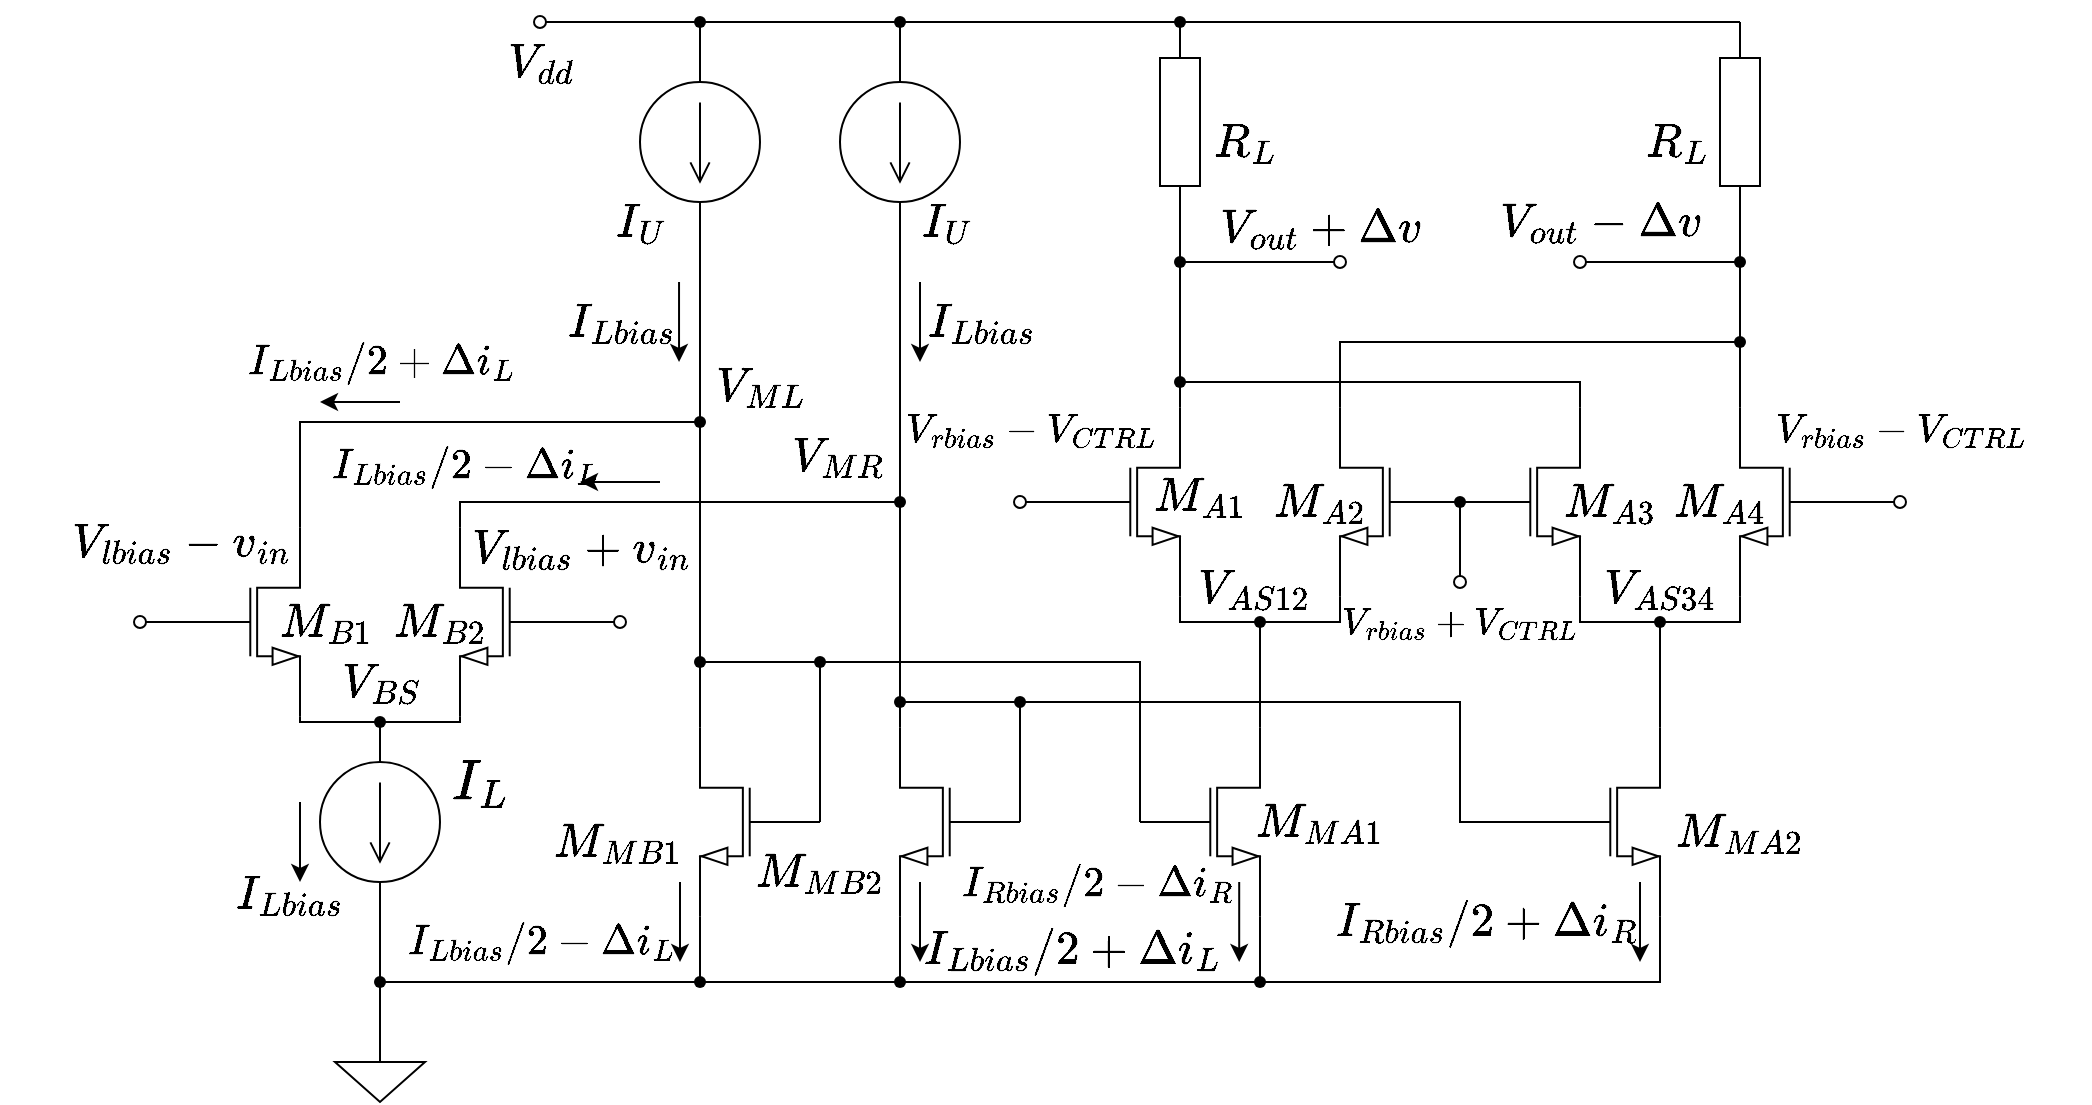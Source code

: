 <mxfile version="21.1.2" type="device">
  <diagram name="ページ1" id="mVm98HoABzWzxBuXfpn-">
    <mxGraphModel dx="1502" dy="394" grid="1" gridSize="10" guides="1" tooltips="1" connect="1" arrows="1" fold="1" page="1" pageScale="1" pageWidth="827" pageHeight="1169" math="1" shadow="0">
      <root>
        <mxCell id="0" />
        <mxCell id="1" parent="0" />
        <mxCell id="CXuXiEM2NnwDOHn-P2QW-145" value="&lt;font style=&quot;font-size: 20px;&quot;&gt;`I_{Lbias}`&lt;/font&gt;" style="text;html=1;align=center;verticalAlign=middle;resizable=0;points=[];autosize=1;strokeColor=none;fillColor=none;fontSize=11;fontFamily=Helvetica;fontColor=default;" parent="1" vertex="1">
          <mxGeometry x="59" y="576" width="110" height="40" as="geometry" />
        </mxCell>
        <mxCell id="CXuXiEM2NnwDOHn-P2QW-154" value="&lt;font style=&quot;font-size: 18px;&quot;&gt;`I_{Lbias}&quot;/&quot;2-\Deltai_{L}`&lt;/font&gt;" style="text;html=1;align=center;verticalAlign=middle;resizable=0;points=[];autosize=1;strokeColor=none;fillColor=none;fontSize=18;fontFamily=Helvetica;fontColor=default;" parent="1" vertex="1">
          <mxGeometry x="130" y="600" width="220" height="40" as="geometry" />
        </mxCell>
        <mxCell id="CXuXiEM2NnwDOHn-P2QW-20" style="edgeStyle=orthogonalEdgeStyle;shape=connector;rounded=0;orthogonalLoop=1;jettySize=auto;html=1;exitX=0;exitY=0.5;exitDx=0;exitDy=0;exitPerimeter=0;entryX=0.498;entryY=0.641;entryDx=0;entryDy=0;entryPerimeter=0;labelBackgroundColor=default;strokeColor=default;fontFamily=Helvetica;fontSize=11;fontColor=default;endArrow=none;endFill=0;" parent="1" source="CXuXiEM2NnwDOHn-P2QW-1" target="CXuXiEM2NnwDOHn-P2QW-17" edge="1">
          <mxGeometry relative="1" as="geometry" />
        </mxCell>
        <mxCell id="CXuXiEM2NnwDOHn-P2QW-111" style="edgeStyle=orthogonalEdgeStyle;shape=connector;rounded=0;orthogonalLoop=1;jettySize=auto;html=1;exitX=1;exitY=0.5;exitDx=0;exitDy=0;exitPerimeter=0;entryX=0.47;entryY=0.04;entryDx=0;entryDy=0;entryPerimeter=0;labelBackgroundColor=default;strokeColor=default;fontFamily=Helvetica;fontSize=11;fontColor=default;endArrow=none;endFill=0;" parent="1" source="CXuXiEM2NnwDOHn-P2QW-1" target="CXuXiEM2NnwDOHn-P2QW-30" edge="1">
          <mxGeometry relative="1" as="geometry" />
        </mxCell>
        <mxCell id="CXuXiEM2NnwDOHn-P2QW-1" value="" style="pointerEvents=1;verticalLabelPosition=bottom;shadow=0;dashed=0;align=center;html=1;verticalAlign=top;shape=mxgraph.electrical.signal_sources.source;aspect=fixed;points=[[0.5,0,0],[1,0.5,0],[0.5,1,0],[0,0.5,0]];elSignalType=dc1;direction=south;" parent="1" vertex="1">
          <mxGeometry x="290" y="190" width="60" height="60" as="geometry" />
        </mxCell>
        <mxCell id="CXuXiEM2NnwDOHn-P2QW-12" style="edgeStyle=orthogonalEdgeStyle;shape=connector;rounded=0;orthogonalLoop=1;jettySize=auto;html=1;exitX=1;exitY=1;exitDx=0;exitDy=0;exitPerimeter=0;entryX=0.5;entryY=0.357;entryDx=0;entryDy=0;entryPerimeter=0;labelBackgroundColor=default;strokeColor=default;fontFamily=Helvetica;fontSize=11;fontColor=default;endArrow=none;endFill=0;" parent="1" source="CXuXiEM2NnwDOHn-P2QW-2" target="CXuXiEM2NnwDOHn-P2QW-7" edge="1">
          <mxGeometry relative="1" as="geometry">
            <Array as="points">
              <mxPoint x="120" y="510" />
            </Array>
          </mxGeometry>
        </mxCell>
        <mxCell id="CXuXiEM2NnwDOHn-P2QW-36" style="edgeStyle=orthogonalEdgeStyle;shape=connector;rounded=0;orthogonalLoop=1;jettySize=auto;html=1;exitX=1;exitY=0;exitDx=0;exitDy=0;exitPerimeter=0;entryX=0.367;entryY=0.483;entryDx=0;entryDy=0;entryPerimeter=0;labelBackgroundColor=default;strokeColor=default;fontFamily=Helvetica;fontSize=11;fontColor=default;endArrow=none;endFill=0;" parent="1" source="CXuXiEM2NnwDOHn-P2QW-2" target="CXuXiEM2NnwDOHn-P2QW-30" edge="1">
          <mxGeometry relative="1" as="geometry">
            <Array as="points">
              <mxPoint x="120" y="360" />
            </Array>
          </mxGeometry>
        </mxCell>
        <mxCell id="CXuXiEM2NnwDOHn-P2QW-96" style="edgeStyle=orthogonalEdgeStyle;shape=connector;rounded=0;orthogonalLoop=1;jettySize=auto;html=1;exitX=0;exitY=0.5;exitDx=0;exitDy=0;exitPerimeter=0;entryX=1;entryY=0.5;entryDx=0;entryDy=0;labelBackgroundColor=default;strokeColor=default;fontFamily=Helvetica;fontSize=11;fontColor=default;endArrow=none;endFill=0;" parent="1" source="CXuXiEM2NnwDOHn-P2QW-2" target="CXuXiEM2NnwDOHn-P2QW-95" edge="1">
          <mxGeometry relative="1" as="geometry" />
        </mxCell>
        <mxCell id="CXuXiEM2NnwDOHn-P2QW-2" value="" style="verticalLabelPosition=bottom;shadow=0;dashed=0;align=center;html=1;verticalAlign=top;shape=mxgraph.electrical.transistors.nmos;pointerEvents=1;" parent="1" vertex="1">
          <mxGeometry x="60" y="410" width="60" height="100" as="geometry" />
        </mxCell>
        <mxCell id="CXuXiEM2NnwDOHn-P2QW-67" style="edgeStyle=orthogonalEdgeStyle;shape=connector;rounded=0;orthogonalLoop=1;jettySize=auto;html=1;exitX=0;exitY=0.5;exitDx=0;exitDy=0;exitPerimeter=0;labelBackgroundColor=default;strokeColor=default;fontFamily=Helvetica;fontSize=11;fontColor=default;endArrow=none;endFill=0;" parent="1" source="CXuXiEM2NnwDOHn-P2QW-3" target="CXuXiEM2NnwDOHn-P2QW-65" edge="1">
          <mxGeometry relative="1" as="geometry" />
        </mxCell>
        <mxCell id="CXuXiEM2NnwDOHn-P2QW-3" value="" style="pointerEvents=1;verticalLabelPosition=bottom;shadow=0;dashed=0;align=center;html=1;verticalAlign=top;shape=mxgraph.electrical.resistors.resistor_1;direction=south;" parent="1" vertex="1">
          <mxGeometry x="550" y="160" width="20" height="100" as="geometry" />
        </mxCell>
        <mxCell id="CXuXiEM2NnwDOHn-P2QW-10" style="edgeStyle=orthogonalEdgeStyle;shape=connector;rounded=0;orthogonalLoop=1;jettySize=auto;html=1;exitX=1;exitY=1;exitDx=0;exitDy=0;exitPerimeter=0;entryX=0.617;entryY=0.583;entryDx=0;entryDy=0;entryPerimeter=0;labelBackgroundColor=default;strokeColor=default;fontFamily=Helvetica;fontSize=11;fontColor=default;endArrow=none;endFill=0;" parent="1" source="CXuXiEM2NnwDOHn-P2QW-4" target="CXuXiEM2NnwDOHn-P2QW-7" edge="1">
          <mxGeometry relative="1" as="geometry">
            <Array as="points">
              <mxPoint x="200" y="510" />
            </Array>
          </mxGeometry>
        </mxCell>
        <mxCell id="CXuXiEM2NnwDOHn-P2QW-35" style="edgeStyle=orthogonalEdgeStyle;shape=connector;rounded=0;orthogonalLoop=1;jettySize=auto;html=1;exitX=1;exitY=0;exitDx=0;exitDy=0;exitPerimeter=0;labelBackgroundColor=default;strokeColor=default;fontFamily=Helvetica;fontSize=11;fontColor=default;endArrow=none;endFill=0;" parent="1" source="CXuXiEM2NnwDOHn-P2QW-4" target="CXuXiEM2NnwDOHn-P2QW-29" edge="1">
          <mxGeometry relative="1" as="geometry">
            <Array as="points">
              <mxPoint x="200" y="400" />
            </Array>
          </mxGeometry>
        </mxCell>
        <mxCell id="CXuXiEM2NnwDOHn-P2QW-98" style="edgeStyle=orthogonalEdgeStyle;shape=connector;rounded=0;orthogonalLoop=1;jettySize=auto;html=1;exitX=0;exitY=0.5;exitDx=0;exitDy=0;exitPerimeter=0;entryX=0;entryY=0.5;entryDx=0;entryDy=0;labelBackgroundColor=default;strokeColor=default;fontFamily=Helvetica;fontSize=11;fontColor=default;endArrow=none;endFill=0;" parent="1" source="CXuXiEM2NnwDOHn-P2QW-4" target="CXuXiEM2NnwDOHn-P2QW-97" edge="1">
          <mxGeometry relative="1" as="geometry" />
        </mxCell>
        <mxCell id="CXuXiEM2NnwDOHn-P2QW-4" value="" style="verticalLabelPosition=bottom;shadow=0;dashed=0;align=center;html=1;verticalAlign=top;shape=mxgraph.electrical.transistors.nmos;pointerEvents=1;flipH=1;" parent="1" vertex="1">
          <mxGeometry x="200" y="410" width="60" height="100" as="geometry" />
        </mxCell>
        <mxCell id="CXuXiEM2NnwDOHn-P2QW-9" style="edgeStyle=orthogonalEdgeStyle;shape=connector;rounded=0;orthogonalLoop=1;jettySize=auto;html=1;exitX=1;exitY=0;exitDx=0;exitDy=0;exitPerimeter=0;labelBackgroundColor=default;strokeColor=default;fontFamily=Helvetica;fontSize=11;fontColor=default;endArrow=none;endFill=0;" parent="1" target="CXuXiEM2NnwDOHn-P2QW-7" edge="1">
          <mxGeometry relative="1" as="geometry">
            <mxPoint x="160" y="512.857" as="sourcePoint" />
          </mxGeometry>
        </mxCell>
        <mxCell id="CXuXiEM2NnwDOHn-P2QW-93" style="edgeStyle=orthogonalEdgeStyle;shape=connector;rounded=0;orthogonalLoop=1;jettySize=auto;html=1;exitX=1;exitY=0.5;exitDx=0;exitDy=0;exitPerimeter=0;entryX=0.517;entryY=0.398;entryDx=0;entryDy=0;entryPerimeter=0;labelBackgroundColor=default;strokeColor=default;fontFamily=Helvetica;fontSize=11;fontColor=default;endArrow=none;endFill=0;" parent="1" source="xyEougToBjBdDJCCA7tv-1" target="CXuXiEM2NnwDOHn-P2QW-81" edge="1">
          <mxGeometry relative="1" as="geometry">
            <mxPoint x="160" y="607.143" as="sourcePoint" />
          </mxGeometry>
        </mxCell>
        <mxCell id="CXuXiEM2NnwDOHn-P2QW-7" value="" style="shape=waypoint;sketch=0;fillStyle=solid;size=6;pointerEvents=1;points=[];fillColor=none;resizable=0;rotatable=0;perimeter=centerPerimeter;snapToPoint=1;fontFamily=Helvetica;fontSize=11;fontColor=default;" parent="1" vertex="1">
          <mxGeometry x="150" y="500" width="20" height="20" as="geometry" />
        </mxCell>
        <mxCell id="CXuXiEM2NnwDOHn-P2QW-25" style="edgeStyle=orthogonalEdgeStyle;shape=connector;rounded=0;orthogonalLoop=1;jettySize=auto;html=1;exitX=1;exitY=0;exitDx=0;exitDy=0;exitPerimeter=0;entryX=0.572;entryY=0.633;entryDx=0;entryDy=0;entryPerimeter=0;labelBackgroundColor=default;strokeColor=default;fontFamily=Helvetica;fontSize=11;fontColor=default;endArrow=none;endFill=0;" parent="1" source="CXuXiEM2NnwDOHn-P2QW-13" target="CXuXiEM2NnwDOHn-P2QW-22" edge="1">
          <mxGeometry relative="1" as="geometry" />
        </mxCell>
        <mxCell id="CXuXiEM2NnwDOHn-P2QW-48" style="edgeStyle=orthogonalEdgeStyle;shape=connector;rounded=0;orthogonalLoop=1;jettySize=auto;html=1;exitX=0;exitY=0.5;exitDx=0;exitDy=0;exitPerimeter=0;entryX=0.517;entryY=0.638;entryDx=0;entryDy=0;entryPerimeter=0;labelBackgroundColor=default;strokeColor=default;fontFamily=Helvetica;fontSize=11;fontColor=default;endArrow=none;endFill=0;" parent="1" source="CXuXiEM2NnwDOHn-P2QW-13" target="CXuXiEM2NnwDOHn-P2QW-47" edge="1">
          <mxGeometry relative="1" as="geometry">
            <Array as="points">
              <mxPoint x="380" y="530" />
              <mxPoint x="380" y="530" />
            </Array>
          </mxGeometry>
        </mxCell>
        <mxCell id="CXuXiEM2NnwDOHn-P2QW-91" style="edgeStyle=orthogonalEdgeStyle;shape=connector;rounded=0;orthogonalLoop=1;jettySize=auto;html=1;exitX=1;exitY=1;exitDx=0;exitDy=0;exitPerimeter=0;labelBackgroundColor=default;strokeColor=default;fontFamily=Helvetica;fontSize=11;fontColor=default;endArrow=none;endFill=0;" parent="1" source="CXuXiEM2NnwDOHn-P2QW-13" target="CXuXiEM2NnwDOHn-P2QW-82" edge="1">
          <mxGeometry relative="1" as="geometry" />
        </mxCell>
        <mxCell id="CXuXiEM2NnwDOHn-P2QW-13" value="" style="verticalLabelPosition=bottom;shadow=0;dashed=0;align=center;html=1;verticalAlign=top;shape=mxgraph.electrical.transistors.nmos;pointerEvents=1;flipH=1;" parent="1" vertex="1">
          <mxGeometry x="320" y="510" width="60" height="100" as="geometry" />
        </mxCell>
        <mxCell id="CXuXiEM2NnwDOHn-P2QW-28" style="edgeStyle=orthogonalEdgeStyle;shape=connector;rounded=0;orthogonalLoop=1;jettySize=auto;html=1;exitX=1;exitY=0;exitDx=0;exitDy=0;exitPerimeter=0;labelBackgroundColor=default;strokeColor=default;fontFamily=Helvetica;fontSize=11;fontColor=default;endArrow=none;endFill=0;" parent="1" source="CXuXiEM2NnwDOHn-P2QW-14" target="CXuXiEM2NnwDOHn-P2QW-23" edge="1">
          <mxGeometry relative="1" as="geometry" />
        </mxCell>
        <mxCell id="CXuXiEM2NnwDOHn-P2QW-89" style="edgeStyle=orthogonalEdgeStyle;shape=connector;rounded=0;orthogonalLoop=1;jettySize=auto;html=1;exitX=1;exitY=1;exitDx=0;exitDy=0;exitPerimeter=0;entryX=0.471;entryY=0.352;entryDx=0;entryDy=0;entryPerimeter=0;labelBackgroundColor=default;strokeColor=default;fontFamily=Helvetica;fontSize=11;fontColor=default;endArrow=none;endFill=0;" parent="1" source="CXuXiEM2NnwDOHn-P2QW-14" target="CXuXiEM2NnwDOHn-P2QW-83" edge="1">
          <mxGeometry relative="1" as="geometry" />
        </mxCell>
        <mxCell id="CXuXiEM2NnwDOHn-P2QW-115" style="edgeStyle=orthogonalEdgeStyle;shape=connector;rounded=0;orthogonalLoop=1;jettySize=auto;html=1;exitX=0;exitY=0.5;exitDx=0;exitDy=0;exitPerimeter=0;entryX=0.59;entryY=0.98;entryDx=0;entryDy=0;entryPerimeter=0;labelBackgroundColor=default;strokeColor=default;fontFamily=Helvetica;fontSize=11;fontColor=default;endArrow=none;endFill=0;" parent="1" source="CXuXiEM2NnwDOHn-P2QW-14" target="CXuXiEM2NnwDOHn-P2QW-114" edge="1">
          <mxGeometry relative="1" as="geometry">
            <Array as="points">
              <mxPoint x="480" y="530" />
              <mxPoint x="480" y="530" />
            </Array>
          </mxGeometry>
        </mxCell>
        <mxCell id="CXuXiEM2NnwDOHn-P2QW-14" value="" style="verticalLabelPosition=bottom;shadow=0;dashed=0;align=center;html=1;verticalAlign=top;shape=mxgraph.electrical.transistors.nmos;pointerEvents=1;flipH=1;" parent="1" vertex="1">
          <mxGeometry x="420" y="510" width="60" height="100" as="geometry" />
        </mxCell>
        <mxCell id="CXuXiEM2NnwDOHn-P2QW-21" style="edgeStyle=orthogonalEdgeStyle;shape=connector;rounded=0;orthogonalLoop=1;jettySize=auto;html=1;exitX=0;exitY=0.5;exitDx=0;exitDy=0;exitPerimeter=0;entryX=0.489;entryY=0.633;entryDx=0;entryDy=0;entryPerimeter=0;labelBackgroundColor=default;strokeColor=default;fontFamily=Helvetica;fontSize=11;fontColor=default;endArrow=none;endFill=0;" parent="1" source="CXuXiEM2NnwDOHn-P2QW-15" target="CXuXiEM2NnwDOHn-P2QW-18" edge="1">
          <mxGeometry relative="1" as="geometry" />
        </mxCell>
        <mxCell id="CXuXiEM2NnwDOHn-P2QW-112" style="edgeStyle=orthogonalEdgeStyle;shape=connector;rounded=0;orthogonalLoop=1;jettySize=auto;html=1;exitX=1;exitY=0.5;exitDx=0;exitDy=0;exitPerimeter=0;entryX=0.39;entryY=0.02;entryDx=0;entryDy=0;entryPerimeter=0;labelBackgroundColor=default;strokeColor=default;fontFamily=Helvetica;fontSize=11;fontColor=default;endArrow=none;endFill=0;" parent="1" source="CXuXiEM2NnwDOHn-P2QW-15" target="CXuXiEM2NnwDOHn-P2QW-29" edge="1">
          <mxGeometry relative="1" as="geometry" />
        </mxCell>
        <mxCell id="CXuXiEM2NnwDOHn-P2QW-15" value="" style="pointerEvents=1;verticalLabelPosition=bottom;shadow=0;dashed=0;align=center;html=1;verticalAlign=top;shape=mxgraph.electrical.signal_sources.source;aspect=fixed;points=[[0.5,0,0],[1,0.5,0],[0.5,1,0],[0,0.5,0]];elSignalType=dc1;direction=south;" parent="1" vertex="1">
          <mxGeometry x="390" y="190" width="60" height="60" as="geometry" />
        </mxCell>
        <mxCell id="CXuXiEM2NnwDOHn-P2QW-19" value="" style="group" parent="1" vertex="1" connectable="0">
          <mxGeometry x="240" y="150" width="280" height="20" as="geometry" />
        </mxCell>
        <mxCell id="CXuXiEM2NnwDOHn-P2QW-17" value="" style="shape=waypoint;sketch=0;fillStyle=solid;size=6;pointerEvents=1;points=[];fillColor=none;resizable=0;rotatable=0;perimeter=centerPerimeter;snapToPoint=1;fontFamily=Helvetica;fontSize=11;fontColor=default;" parent="CXuXiEM2NnwDOHn-P2QW-19" vertex="1">
          <mxGeometry x="70" width="20" height="20" as="geometry" />
        </mxCell>
        <mxCell id="CXuXiEM2NnwDOHn-P2QW-18" value="" style="shape=waypoint;sketch=0;fillStyle=solid;size=6;pointerEvents=1;points=[];fillColor=none;resizable=0;rotatable=0;perimeter=centerPerimeter;snapToPoint=1;fontFamily=Helvetica;fontSize=11;fontColor=default;" parent="CXuXiEM2NnwDOHn-P2QW-19" vertex="1">
          <mxGeometry x="170" width="20" height="20" as="geometry" />
        </mxCell>
        <mxCell id="CXuXiEM2NnwDOHn-P2QW-171" value="" style="verticalLabelPosition=bottom;shadow=0;dashed=0;align=center;html=1;verticalAlign=top;strokeWidth=1;shape=ellipse;perimeter=ellipsePerimeter;fontFamily=Helvetica;fontSize=11;fontColor=default;aspect=fixed;" parent="CXuXiEM2NnwDOHn-P2QW-19" vertex="1">
          <mxGeometry x="-3" y="7" width="6" height="6" as="geometry" />
        </mxCell>
        <mxCell id="CXuXiEM2NnwDOHn-P2QW-49" style="edgeStyle=orthogonalEdgeStyle;shape=connector;rounded=0;orthogonalLoop=1;jettySize=auto;html=1;entryX=0.345;entryY=0.501;entryDx=0;entryDy=0;entryPerimeter=0;labelBackgroundColor=default;strokeColor=default;fontFamily=Helvetica;fontSize=11;fontColor=default;endArrow=none;endFill=0;" parent="1" source="CXuXiEM2NnwDOHn-P2QW-22" target="CXuXiEM2NnwDOHn-P2QW-47" edge="1">
          <mxGeometry relative="1" as="geometry" />
        </mxCell>
        <mxCell id="CXuXiEM2NnwDOHn-P2QW-22" value="" style="shape=waypoint;sketch=0;fillStyle=solid;size=6;pointerEvents=1;points=[];fillColor=none;resizable=0;rotatable=0;perimeter=centerPerimeter;snapToPoint=1;fontFamily=Helvetica;fontSize=11;fontColor=default;" parent="1" vertex="1">
          <mxGeometry x="310" y="470" width="20" height="20" as="geometry" />
        </mxCell>
        <mxCell id="CXuXiEM2NnwDOHn-P2QW-116" style="edgeStyle=orthogonalEdgeStyle;shape=connector;rounded=0;orthogonalLoop=1;jettySize=auto;html=1;labelBackgroundColor=default;strokeColor=default;fontFamily=Helvetica;fontSize=11;fontColor=default;endArrow=none;endFill=0;" parent="1" source="CXuXiEM2NnwDOHn-P2QW-23" target="CXuXiEM2NnwDOHn-P2QW-114" edge="1">
          <mxGeometry relative="1" as="geometry" />
        </mxCell>
        <mxCell id="CXuXiEM2NnwDOHn-P2QW-23" value="" style="shape=waypoint;sketch=0;fillStyle=solid;size=6;pointerEvents=1;points=[];fillColor=none;resizable=0;rotatable=0;perimeter=centerPerimeter;snapToPoint=1;fontFamily=Helvetica;fontSize=11;fontColor=default;" parent="1" vertex="1">
          <mxGeometry x="410" y="490" width="20" height="20" as="geometry" />
        </mxCell>
        <mxCell id="CXuXiEM2NnwDOHn-P2QW-110" style="edgeStyle=orthogonalEdgeStyle;shape=connector;rounded=0;orthogonalLoop=1;jettySize=auto;html=1;entryX=0.5;entryY=0.5;entryDx=0;entryDy=0;entryPerimeter=0;labelBackgroundColor=default;strokeColor=default;fontFamily=Helvetica;fontSize=11;fontColor=default;endArrow=none;endFill=0;" parent="1" source="CXuXiEM2NnwDOHn-P2QW-29" target="CXuXiEM2NnwDOHn-P2QW-23" edge="1">
          <mxGeometry relative="1" as="geometry" />
        </mxCell>
        <mxCell id="CXuXiEM2NnwDOHn-P2QW-29" value="" style="shape=waypoint;sketch=0;fillStyle=solid;size=6;pointerEvents=1;points=[];fillColor=none;resizable=0;rotatable=0;perimeter=centerPerimeter;snapToPoint=1;fontFamily=Helvetica;fontSize=11;fontColor=default;" parent="1" vertex="1">
          <mxGeometry x="410" y="390" width="20" height="20" as="geometry" />
        </mxCell>
        <mxCell id="CXuXiEM2NnwDOHn-P2QW-109" style="edgeStyle=orthogonalEdgeStyle;shape=connector;rounded=0;orthogonalLoop=1;jettySize=auto;html=1;entryX=0.65;entryY=0.52;entryDx=0;entryDy=0;entryPerimeter=0;labelBackgroundColor=default;strokeColor=default;fontFamily=Helvetica;fontSize=11;fontColor=default;endArrow=none;endFill=0;" parent="1" source="CXuXiEM2NnwDOHn-P2QW-30" target="CXuXiEM2NnwDOHn-P2QW-22" edge="1">
          <mxGeometry relative="1" as="geometry" />
        </mxCell>
        <mxCell id="CXuXiEM2NnwDOHn-P2QW-30" value="" style="shape=waypoint;sketch=0;fillStyle=solid;size=6;pointerEvents=1;points=[];fillColor=none;resizable=0;rotatable=0;perimeter=centerPerimeter;snapToPoint=1;fontFamily=Helvetica;fontSize=11;fontColor=default;" parent="1" vertex="1">
          <mxGeometry x="310" y="350" width="20" height="20" as="geometry" />
        </mxCell>
        <mxCell id="CXuXiEM2NnwDOHn-P2QW-61" style="edgeStyle=orthogonalEdgeStyle;shape=connector;rounded=0;orthogonalLoop=1;jettySize=auto;html=1;exitX=1;exitY=0;exitDx=0;exitDy=0;exitPerimeter=0;labelBackgroundColor=default;strokeColor=default;fontFamily=Helvetica;fontSize=11;fontColor=default;endArrow=none;endFill=0;" parent="1" source="CXuXiEM2NnwDOHn-P2QW-38" target="CXuXiEM2NnwDOHn-P2QW-58" edge="1">
          <mxGeometry relative="1" as="geometry" />
        </mxCell>
        <mxCell id="CXuXiEM2NnwDOHn-P2QW-87" style="edgeStyle=orthogonalEdgeStyle;shape=connector;rounded=0;orthogonalLoop=1;jettySize=auto;html=1;exitX=1;exitY=1;exitDx=0;exitDy=0;exitPerimeter=0;entryX=0.425;entryY=0.398;entryDx=0;entryDy=0;entryPerimeter=0;labelBackgroundColor=default;strokeColor=default;fontFamily=Helvetica;fontSize=11;fontColor=default;endArrow=none;endFill=0;" parent="1" source="CXuXiEM2NnwDOHn-P2QW-38" target="CXuXiEM2NnwDOHn-P2QW-84" edge="1">
          <mxGeometry relative="1" as="geometry" />
        </mxCell>
        <mxCell id="CXuXiEM2NnwDOHn-P2QW-113" style="edgeStyle=orthogonalEdgeStyle;shape=connector;rounded=0;orthogonalLoop=1;jettySize=auto;html=1;exitX=0;exitY=0.5;exitDx=0;exitDy=0;exitPerimeter=0;entryX=1.01;entryY=0.42;entryDx=0;entryDy=0;entryPerimeter=0;labelBackgroundColor=default;strokeColor=default;fontFamily=Helvetica;fontSize=11;fontColor=default;endArrow=none;endFill=0;" parent="1" source="CXuXiEM2NnwDOHn-P2QW-38" target="CXuXiEM2NnwDOHn-P2QW-47" edge="1">
          <mxGeometry relative="1" as="geometry">
            <Array as="points">
              <mxPoint x="540" y="480" />
            </Array>
          </mxGeometry>
        </mxCell>
        <mxCell id="CXuXiEM2NnwDOHn-P2QW-38" value="" style="verticalLabelPosition=bottom;shadow=0;dashed=0;align=center;html=1;verticalAlign=top;shape=mxgraph.electrical.transistors.nmos;pointerEvents=1;" parent="1" vertex="1">
          <mxGeometry x="540" y="510" width="60" height="100" as="geometry" />
        </mxCell>
        <mxCell id="CXuXiEM2NnwDOHn-P2QW-62" style="edgeStyle=orthogonalEdgeStyle;shape=connector;rounded=0;orthogonalLoop=1;jettySize=auto;html=1;exitX=1;exitY=0;exitDx=0;exitDy=0;exitPerimeter=0;labelBackgroundColor=default;strokeColor=default;fontFamily=Helvetica;fontSize=11;fontColor=default;endArrow=none;endFill=0;" parent="1" source="CXuXiEM2NnwDOHn-P2QW-39" target="CXuXiEM2NnwDOHn-P2QW-57" edge="1">
          <mxGeometry relative="1" as="geometry" />
        </mxCell>
        <mxCell id="CXuXiEM2NnwDOHn-P2QW-85" style="edgeStyle=orthogonalEdgeStyle;shape=connector;rounded=0;orthogonalLoop=1;jettySize=auto;html=1;exitX=1;exitY=1;exitDx=0;exitDy=0;exitPerimeter=0;entryX=0.66;entryY=0.59;entryDx=0;entryDy=0;entryPerimeter=0;labelBackgroundColor=default;strokeColor=default;fontFamily=Helvetica;fontSize=11;fontColor=default;endArrow=none;endFill=0;" parent="1" source="CXuXiEM2NnwDOHn-P2QW-39" target="CXuXiEM2NnwDOHn-P2QW-84" edge="1">
          <mxGeometry relative="1" as="geometry">
            <Array as="points">
              <mxPoint x="800" y="640" />
            </Array>
          </mxGeometry>
        </mxCell>
        <mxCell id="CXuXiEM2NnwDOHn-P2QW-117" style="edgeStyle=orthogonalEdgeStyle;shape=connector;rounded=0;orthogonalLoop=1;jettySize=auto;html=1;exitX=0;exitY=0.5;exitDx=0;exitDy=0;exitPerimeter=0;labelBackgroundColor=default;strokeColor=default;fontFamily=Helvetica;fontSize=11;fontColor=default;endArrow=none;endFill=0;" parent="1" source="CXuXiEM2NnwDOHn-P2QW-39" target="CXuXiEM2NnwDOHn-P2QW-114" edge="1">
          <mxGeometry relative="1" as="geometry">
            <Array as="points">
              <mxPoint x="700" y="560" />
              <mxPoint x="700" y="500" />
            </Array>
          </mxGeometry>
        </mxCell>
        <mxCell id="CXuXiEM2NnwDOHn-P2QW-39" value="" style="verticalLabelPosition=bottom;shadow=0;dashed=0;align=center;html=1;verticalAlign=top;shape=mxgraph.electrical.transistors.nmos;pointerEvents=1;" parent="1" vertex="1">
          <mxGeometry x="740" y="510" width="60" height="100" as="geometry" />
        </mxCell>
        <mxCell id="CXuXiEM2NnwDOHn-P2QW-59" style="edgeStyle=orthogonalEdgeStyle;shape=connector;rounded=0;orthogonalLoop=1;jettySize=auto;html=1;exitX=1;exitY=1;exitDx=0;exitDy=0;exitPerimeter=0;labelBackgroundColor=default;strokeColor=default;fontFamily=Helvetica;fontSize=11;fontColor=default;endArrow=none;endFill=0;" parent="1" source="CXuXiEM2NnwDOHn-P2QW-40" target="CXuXiEM2NnwDOHn-P2QW-58" edge="1">
          <mxGeometry relative="1" as="geometry">
            <Array as="points">
              <mxPoint x="560" y="460" />
            </Array>
          </mxGeometry>
        </mxCell>
        <mxCell id="CXuXiEM2NnwDOHn-P2QW-71" style="edgeStyle=orthogonalEdgeStyle;shape=connector;rounded=0;orthogonalLoop=1;jettySize=auto;html=1;exitX=1;exitY=0;exitDx=0;exitDy=0;exitPerimeter=0;entryX=0.575;entryY=0.616;entryDx=0;entryDy=0;entryPerimeter=0;labelBackgroundColor=default;strokeColor=default;fontFamily=Helvetica;fontSize=11;fontColor=default;endArrow=none;endFill=0;" parent="1" source="CXuXiEM2NnwDOHn-P2QW-40" target="CXuXiEM2NnwDOHn-P2QW-70" edge="1">
          <mxGeometry relative="1" as="geometry" />
        </mxCell>
        <mxCell id="CXuXiEM2NnwDOHn-P2QW-107" style="edgeStyle=orthogonalEdgeStyle;shape=connector;rounded=0;orthogonalLoop=1;jettySize=auto;html=1;exitX=0;exitY=0.5;exitDx=0;exitDy=0;exitPerimeter=0;entryX=1;entryY=0.5;entryDx=0;entryDy=0;labelBackgroundColor=default;strokeColor=default;fontFamily=Helvetica;fontSize=11;fontColor=default;endArrow=none;endFill=0;" parent="1" source="CXuXiEM2NnwDOHn-P2QW-40" target="CXuXiEM2NnwDOHn-P2QW-101" edge="1">
          <mxGeometry relative="1" as="geometry" />
        </mxCell>
        <mxCell id="CXuXiEM2NnwDOHn-P2QW-40" value="" style="verticalLabelPosition=bottom;shadow=0;dashed=0;align=center;html=1;verticalAlign=top;shape=mxgraph.electrical.transistors.nmos;pointerEvents=1;" parent="1" vertex="1">
          <mxGeometry x="500" y="350" width="60" height="100" as="geometry" />
        </mxCell>
        <mxCell id="CXuXiEM2NnwDOHn-P2QW-56" style="edgeStyle=orthogonalEdgeStyle;shape=connector;rounded=0;orthogonalLoop=1;jettySize=auto;html=1;exitX=0;exitY=0.5;exitDx=0;exitDy=0;exitPerimeter=0;entryX=0.394;entryY=0.486;entryDx=0;entryDy=0;entryPerimeter=0;labelBackgroundColor=default;strokeColor=default;fontFamily=Helvetica;fontSize=11;fontColor=default;endArrow=none;endFill=0;" parent="1" source="CXuXiEM2NnwDOHn-P2QW-41" target="CXuXiEM2NnwDOHn-P2QW-54" edge="1">
          <mxGeometry relative="1" as="geometry" />
        </mxCell>
        <mxCell id="CXuXiEM2NnwDOHn-P2QW-60" style="edgeStyle=orthogonalEdgeStyle;shape=connector;rounded=0;orthogonalLoop=1;jettySize=auto;html=1;exitX=1;exitY=1;exitDx=0;exitDy=0;exitPerimeter=0;entryX=0.632;entryY=0.501;entryDx=0;entryDy=0;entryPerimeter=0;labelBackgroundColor=default;strokeColor=default;fontFamily=Helvetica;fontSize=11;fontColor=default;endArrow=none;endFill=0;" parent="1" source="CXuXiEM2NnwDOHn-P2QW-41" target="CXuXiEM2NnwDOHn-P2QW-58" edge="1">
          <mxGeometry relative="1" as="geometry">
            <Array as="points">
              <mxPoint x="640" y="460" />
            </Array>
          </mxGeometry>
        </mxCell>
        <mxCell id="CXuXiEM2NnwDOHn-P2QW-77" style="edgeStyle=orthogonalEdgeStyle;shape=connector;rounded=0;orthogonalLoop=1;jettySize=auto;html=1;exitX=1;exitY=0;exitDx=0;exitDy=0;exitPerimeter=0;entryX=0.011;entryY=0.363;entryDx=0;entryDy=0;entryPerimeter=0;labelBackgroundColor=default;strokeColor=default;fontFamily=Helvetica;fontSize=11;fontColor=default;endArrow=none;endFill=0;" parent="1" source="CXuXiEM2NnwDOHn-P2QW-41" target="CXuXiEM2NnwDOHn-P2QW-69" edge="1">
          <mxGeometry relative="1" as="geometry">
            <Array as="points">
              <mxPoint x="640" y="320" />
            </Array>
          </mxGeometry>
        </mxCell>
        <mxCell id="CXuXiEM2NnwDOHn-P2QW-41" value="" style="verticalLabelPosition=bottom;shadow=0;dashed=0;align=center;html=1;verticalAlign=top;shape=mxgraph.electrical.transistors.nmos;pointerEvents=1;flipH=1;" parent="1" vertex="1">
          <mxGeometry x="640" y="350" width="60" height="100" as="geometry" />
        </mxCell>
        <mxCell id="CXuXiEM2NnwDOHn-P2QW-47" value="" style="shape=waypoint;sketch=0;fillStyle=solid;size=6;pointerEvents=1;points=[];fillColor=none;resizable=0;rotatable=0;perimeter=centerPerimeter;snapToPoint=1;fontFamily=Helvetica;fontSize=11;fontColor=default;" parent="1" vertex="1">
          <mxGeometry x="370" y="470" width="20" height="20" as="geometry" />
        </mxCell>
        <mxCell id="CXuXiEM2NnwDOHn-P2QW-55" style="edgeStyle=orthogonalEdgeStyle;shape=connector;rounded=0;orthogonalLoop=1;jettySize=auto;html=1;exitX=0;exitY=0.5;exitDx=0;exitDy=0;exitPerimeter=0;labelBackgroundColor=default;strokeColor=default;fontFamily=Helvetica;fontSize=11;fontColor=default;endArrow=none;endFill=0;" parent="1" source="CXuXiEM2NnwDOHn-P2QW-52" target="CXuXiEM2NnwDOHn-P2QW-54" edge="1">
          <mxGeometry relative="1" as="geometry" />
        </mxCell>
        <mxCell id="CXuXiEM2NnwDOHn-P2QW-64" style="edgeStyle=orthogonalEdgeStyle;shape=connector;rounded=0;orthogonalLoop=1;jettySize=auto;html=1;exitX=1;exitY=1;exitDx=0;exitDy=0;exitPerimeter=0;entryX=0.475;entryY=0.05;entryDx=0;entryDy=0;entryPerimeter=0;labelBackgroundColor=default;strokeColor=default;fontFamily=Helvetica;fontSize=11;fontColor=default;endArrow=none;endFill=0;" parent="1" source="CXuXiEM2NnwDOHn-P2QW-52" target="CXuXiEM2NnwDOHn-P2QW-57" edge="1">
          <mxGeometry relative="1" as="geometry">
            <Array as="points">
              <mxPoint x="760" y="460" />
            </Array>
          </mxGeometry>
        </mxCell>
        <mxCell id="CXuXiEM2NnwDOHn-P2QW-74" style="edgeStyle=orthogonalEdgeStyle;shape=connector;rounded=0;orthogonalLoop=1;jettySize=auto;html=1;exitX=1;exitY=0;exitDx=0;exitDy=0;exitPerimeter=0;entryX=0.977;entryY=0.639;entryDx=0;entryDy=0;entryPerimeter=0;labelBackgroundColor=default;strokeColor=default;fontFamily=Helvetica;fontSize=11;fontColor=default;endArrow=none;endFill=0;" parent="1" source="CXuXiEM2NnwDOHn-P2QW-52" target="CXuXiEM2NnwDOHn-P2QW-70" edge="1">
          <mxGeometry relative="1" as="geometry">
            <Array as="points">
              <mxPoint x="760" y="340" />
            </Array>
          </mxGeometry>
        </mxCell>
        <mxCell id="CXuXiEM2NnwDOHn-P2QW-52" value="" style="verticalLabelPosition=bottom;shadow=0;dashed=0;align=center;html=1;verticalAlign=top;shape=mxgraph.electrical.transistors.nmos;pointerEvents=1;" parent="1" vertex="1">
          <mxGeometry x="700" y="350" width="60" height="100" as="geometry" />
        </mxCell>
        <mxCell id="CXuXiEM2NnwDOHn-P2QW-63" style="edgeStyle=orthogonalEdgeStyle;shape=connector;rounded=0;orthogonalLoop=1;jettySize=auto;html=1;exitX=1;exitY=1;exitDx=0;exitDy=0;exitPerimeter=0;entryX=0.767;entryY=0.078;entryDx=0;entryDy=0;entryPerimeter=0;labelBackgroundColor=default;strokeColor=default;fontFamily=Helvetica;fontSize=11;fontColor=default;endArrow=none;endFill=0;" parent="1" source="CXuXiEM2NnwDOHn-P2QW-53" target="CXuXiEM2NnwDOHn-P2QW-57" edge="1">
          <mxGeometry relative="1" as="geometry">
            <Array as="points">
              <mxPoint x="840" y="460" />
            </Array>
          </mxGeometry>
        </mxCell>
        <mxCell id="CXuXiEM2NnwDOHn-P2QW-75" style="edgeStyle=orthogonalEdgeStyle;shape=connector;rounded=0;orthogonalLoop=1;jettySize=auto;html=1;exitX=1;exitY=0;exitDx=0;exitDy=0;exitPerimeter=0;labelBackgroundColor=default;strokeColor=default;fontFamily=Helvetica;fontSize=11;fontColor=default;endArrow=none;endFill=0;" parent="1" source="CXuXiEM2NnwDOHn-P2QW-53" target="CXuXiEM2NnwDOHn-P2QW-69" edge="1">
          <mxGeometry relative="1" as="geometry" />
        </mxCell>
        <mxCell id="CXuXiEM2NnwDOHn-P2QW-104" style="edgeStyle=orthogonalEdgeStyle;shape=connector;rounded=0;orthogonalLoop=1;jettySize=auto;html=1;exitX=0;exitY=0.5;exitDx=0;exitDy=0;exitPerimeter=0;entryX=0;entryY=0.5;entryDx=0;entryDy=0;labelBackgroundColor=default;strokeColor=default;fontFamily=Helvetica;fontSize=11;fontColor=default;endArrow=none;endFill=0;" parent="1" source="CXuXiEM2NnwDOHn-P2QW-53" target="CXuXiEM2NnwDOHn-P2QW-103" edge="1">
          <mxGeometry relative="1" as="geometry" />
        </mxCell>
        <mxCell id="CXuXiEM2NnwDOHn-P2QW-53" value="" style="verticalLabelPosition=bottom;shadow=0;dashed=0;align=center;html=1;verticalAlign=top;shape=mxgraph.electrical.transistors.nmos;pointerEvents=1;flipH=1;" parent="1" vertex="1">
          <mxGeometry x="840" y="350" width="60" height="100" as="geometry" />
        </mxCell>
        <mxCell id="CXuXiEM2NnwDOHn-P2QW-54" value="" style="shape=waypoint;sketch=0;fillStyle=solid;size=6;pointerEvents=1;points=[];fillColor=none;resizable=0;rotatable=0;perimeter=centerPerimeter;snapToPoint=1;fontFamily=Helvetica;fontSize=11;fontColor=default;" parent="1" vertex="1">
          <mxGeometry x="690" y="390" width="20" height="20" as="geometry" />
        </mxCell>
        <mxCell id="CXuXiEM2NnwDOHn-P2QW-57" value="" style="shape=waypoint;sketch=0;fillStyle=solid;size=6;pointerEvents=1;points=[];fillColor=none;resizable=0;rotatable=0;perimeter=centerPerimeter;snapToPoint=1;fontFamily=Helvetica;fontSize=11;fontColor=default;" parent="1" vertex="1">
          <mxGeometry x="790" y="450" width="20" height="20" as="geometry" />
        </mxCell>
        <mxCell id="CXuXiEM2NnwDOHn-P2QW-58" value="" style="shape=waypoint;sketch=0;fillStyle=solid;size=6;pointerEvents=1;points=[];fillColor=none;resizable=0;rotatable=0;perimeter=centerPerimeter;snapToPoint=1;fontFamily=Helvetica;fontSize=11;fontColor=default;" parent="1" vertex="1">
          <mxGeometry x="590" y="450" width="20" height="20" as="geometry" />
        </mxCell>
        <mxCell id="CXuXiEM2NnwDOHn-P2QW-65" value="" style="shape=waypoint;sketch=0;fillStyle=solid;size=6;pointerEvents=1;points=[];fillColor=none;resizable=0;rotatable=0;perimeter=centerPerimeter;snapToPoint=1;fontFamily=Helvetica;fontSize=11;fontColor=default;" parent="1" vertex="1">
          <mxGeometry x="550" y="150" width="20" height="20" as="geometry" />
        </mxCell>
        <mxCell id="CXuXiEM2NnwDOHn-P2QW-68" style="edgeStyle=orthogonalEdgeStyle;shape=connector;rounded=0;orthogonalLoop=1;jettySize=auto;html=1;exitX=0;exitY=0.5;exitDx=0;exitDy=0;exitPerimeter=0;labelBackgroundColor=default;strokeColor=default;fontFamily=Helvetica;fontSize=11;fontColor=default;endArrow=none;endFill=0;" parent="1" source="CXuXiEM2NnwDOHn-P2QW-66" target="CXuXiEM2NnwDOHn-P2QW-65" edge="1">
          <mxGeometry relative="1" as="geometry">
            <Array as="points">
              <mxPoint x="840" y="160" />
            </Array>
          </mxGeometry>
        </mxCell>
        <mxCell id="CXuXiEM2NnwDOHn-P2QW-122" style="edgeStyle=orthogonalEdgeStyle;shape=connector;rounded=0;orthogonalLoop=1;jettySize=auto;html=1;exitX=1;exitY=0.5;exitDx=0;exitDy=0;exitPerimeter=0;entryX=0.476;entryY=-0.034;entryDx=0;entryDy=0;entryPerimeter=0;labelBackgroundColor=default;strokeColor=default;fontFamily=Helvetica;fontSize=11;fontColor=default;endArrow=none;endFill=0;" parent="1" source="CXuXiEM2NnwDOHn-P2QW-66" target="CXuXiEM2NnwDOHn-P2QW-119" edge="1">
          <mxGeometry relative="1" as="geometry" />
        </mxCell>
        <mxCell id="CXuXiEM2NnwDOHn-P2QW-66" value="" style="pointerEvents=1;verticalLabelPosition=bottom;shadow=0;dashed=0;align=center;html=1;verticalAlign=top;shape=mxgraph.electrical.resistors.resistor_1;direction=south;" parent="1" vertex="1">
          <mxGeometry x="830" y="160" width="20" height="100" as="geometry" />
        </mxCell>
        <mxCell id="CXuXiEM2NnwDOHn-P2QW-69" value="" style="shape=waypoint;sketch=0;fillStyle=solid;size=6;pointerEvents=1;points=[];fillColor=none;resizable=0;rotatable=0;perimeter=centerPerimeter;snapToPoint=1;fontFamily=Helvetica;fontSize=11;fontColor=default;" parent="1" vertex="1">
          <mxGeometry x="830" y="310" width="20" height="20" as="geometry" />
        </mxCell>
        <mxCell id="CXuXiEM2NnwDOHn-P2QW-70" value="" style="shape=waypoint;sketch=0;fillStyle=solid;size=6;pointerEvents=1;points=[];fillColor=none;resizable=0;rotatable=0;perimeter=centerPerimeter;snapToPoint=1;fontFamily=Helvetica;fontSize=11;fontColor=default;" parent="1" vertex="1">
          <mxGeometry x="550" y="330" width="20" height="20" as="geometry" />
        </mxCell>
        <mxCell id="CXuXiEM2NnwDOHn-P2QW-94" style="edgeStyle=orthogonalEdgeStyle;shape=connector;rounded=0;orthogonalLoop=1;jettySize=auto;html=1;exitX=0.5;exitY=0;exitDx=0;exitDy=0;exitPerimeter=0;labelBackgroundColor=default;strokeColor=default;fontFamily=Helvetica;fontSize=11;fontColor=default;endArrow=none;endFill=0;" parent="1" source="CXuXiEM2NnwDOHn-P2QW-78" target="CXuXiEM2NnwDOHn-P2QW-81" edge="1">
          <mxGeometry relative="1" as="geometry" />
        </mxCell>
        <mxCell id="CXuXiEM2NnwDOHn-P2QW-78" value="" style="pointerEvents=1;verticalLabelPosition=bottom;shadow=0;dashed=0;align=center;html=1;verticalAlign=top;shape=mxgraph.electrical.signal_sources.signal_ground;fontFamily=Helvetica;fontSize=11;fontColor=default;" parent="1" vertex="1">
          <mxGeometry x="137.5" y="670" width="45" height="30" as="geometry" />
        </mxCell>
        <mxCell id="CXuXiEM2NnwDOHn-P2QW-81" value="" style="shape=waypoint;sketch=0;fillStyle=solid;size=6;pointerEvents=1;points=[];fillColor=none;resizable=0;rotatable=0;perimeter=centerPerimeter;snapToPoint=1;fontFamily=Helvetica;fontSize=11;fontColor=default;" parent="1" vertex="1">
          <mxGeometry x="150" y="630" width="20" height="20" as="geometry" />
        </mxCell>
        <mxCell id="CXuXiEM2NnwDOHn-P2QW-92" style="edgeStyle=orthogonalEdgeStyle;shape=connector;rounded=0;orthogonalLoop=1;jettySize=auto;html=1;entryX=0.644;entryY=0.49;entryDx=0;entryDy=0;entryPerimeter=0;labelBackgroundColor=default;strokeColor=default;fontFamily=Helvetica;fontSize=11;fontColor=default;endArrow=none;endFill=0;" parent="1" source="CXuXiEM2NnwDOHn-P2QW-82" target="CXuXiEM2NnwDOHn-P2QW-81" edge="1">
          <mxGeometry relative="1" as="geometry" />
        </mxCell>
        <mxCell id="CXuXiEM2NnwDOHn-P2QW-82" value="" style="shape=waypoint;sketch=0;fillStyle=solid;size=6;pointerEvents=1;points=[];fillColor=none;resizable=0;rotatable=0;perimeter=centerPerimeter;snapToPoint=1;fontFamily=Helvetica;fontSize=11;fontColor=default;" parent="1" vertex="1">
          <mxGeometry x="310" y="630" width="20" height="20" as="geometry" />
        </mxCell>
        <mxCell id="CXuXiEM2NnwDOHn-P2QW-90" style="edgeStyle=orthogonalEdgeStyle;shape=connector;rounded=0;orthogonalLoop=1;jettySize=auto;html=1;labelBackgroundColor=default;strokeColor=default;fontFamily=Helvetica;fontSize=11;fontColor=default;endArrow=none;endFill=0;" parent="1" source="CXuXiEM2NnwDOHn-P2QW-83" target="CXuXiEM2NnwDOHn-P2QW-82" edge="1">
          <mxGeometry relative="1" as="geometry" />
        </mxCell>
        <mxCell id="CXuXiEM2NnwDOHn-P2QW-83" value="" style="shape=waypoint;sketch=0;fillStyle=solid;size=6;pointerEvents=1;points=[];fillColor=none;resizable=0;rotatable=0;perimeter=centerPerimeter;snapToPoint=1;fontFamily=Helvetica;fontSize=11;fontColor=default;" parent="1" vertex="1">
          <mxGeometry x="410" y="630" width="20" height="20" as="geometry" />
        </mxCell>
        <mxCell id="CXuXiEM2NnwDOHn-P2QW-88" style="edgeStyle=orthogonalEdgeStyle;shape=connector;rounded=0;orthogonalLoop=1;jettySize=auto;html=1;entryX=0.667;entryY=0.501;entryDx=0;entryDy=0;entryPerimeter=0;labelBackgroundColor=default;strokeColor=default;fontFamily=Helvetica;fontSize=11;fontColor=default;endArrow=none;endFill=0;" parent="1" source="CXuXiEM2NnwDOHn-P2QW-84" target="CXuXiEM2NnwDOHn-P2QW-83" edge="1">
          <mxGeometry relative="1" as="geometry" />
        </mxCell>
        <mxCell id="CXuXiEM2NnwDOHn-P2QW-84" value="" style="shape=waypoint;sketch=0;fillStyle=solid;size=6;pointerEvents=1;points=[];fillColor=none;resizable=0;rotatable=0;perimeter=centerPerimeter;snapToPoint=1;fontFamily=Helvetica;fontSize=11;fontColor=default;" parent="1" vertex="1">
          <mxGeometry x="590" y="630" width="20" height="20" as="geometry" />
        </mxCell>
        <mxCell id="CXuXiEM2NnwDOHn-P2QW-95" value="" style="verticalLabelPosition=bottom;shadow=0;dashed=0;align=center;html=1;verticalAlign=top;strokeWidth=1;shape=ellipse;perimeter=ellipsePerimeter;fontFamily=Helvetica;fontSize=11;fontColor=default;aspect=fixed;" parent="1" vertex="1">
          <mxGeometry x="37" y="457" width="6" height="6" as="geometry" />
        </mxCell>
        <mxCell id="CXuXiEM2NnwDOHn-P2QW-97" value="" style="verticalLabelPosition=bottom;shadow=0;dashed=0;align=center;html=1;verticalAlign=top;strokeWidth=1;shape=ellipse;perimeter=ellipsePerimeter;fontFamily=Helvetica;fontSize=11;fontColor=default;aspect=fixed;" parent="1" vertex="1">
          <mxGeometry x="277" y="457" width="6" height="6" as="geometry" />
        </mxCell>
        <mxCell id="CXuXiEM2NnwDOHn-P2QW-101" value="" style="verticalLabelPosition=bottom;shadow=0;dashed=0;align=center;html=1;verticalAlign=top;strokeWidth=1;shape=ellipse;perimeter=ellipsePerimeter;fontFamily=Helvetica;fontSize=11;fontColor=default;aspect=fixed;" parent="1" vertex="1">
          <mxGeometry x="477" y="397" width="6" height="6" as="geometry" />
        </mxCell>
        <mxCell id="CXuXiEM2NnwDOHn-P2QW-105" style="edgeStyle=orthogonalEdgeStyle;shape=connector;rounded=0;orthogonalLoop=1;jettySize=auto;html=1;exitX=0.5;exitY=0;exitDx=0;exitDy=0;entryX=0.028;entryY=0.702;entryDx=0;entryDy=0;entryPerimeter=0;labelBackgroundColor=default;strokeColor=default;fontFamily=Helvetica;fontSize=11;fontColor=default;endArrow=none;endFill=0;" parent="1" source="CXuXiEM2NnwDOHn-P2QW-102" target="CXuXiEM2NnwDOHn-P2QW-54" edge="1">
          <mxGeometry relative="1" as="geometry" />
        </mxCell>
        <mxCell id="CXuXiEM2NnwDOHn-P2QW-102" value="" style="verticalLabelPosition=bottom;shadow=0;dashed=0;align=center;html=1;verticalAlign=top;strokeWidth=1;shape=ellipse;perimeter=ellipsePerimeter;fontFamily=Helvetica;fontSize=11;fontColor=default;aspect=fixed;" parent="1" vertex="1">
          <mxGeometry x="697" y="437" width="6" height="6" as="geometry" />
        </mxCell>
        <mxCell id="CXuXiEM2NnwDOHn-P2QW-103" value="" style="verticalLabelPosition=bottom;shadow=0;dashed=0;align=center;html=1;verticalAlign=top;strokeWidth=1;shape=ellipse;perimeter=ellipsePerimeter;fontFamily=Helvetica;fontSize=11;fontColor=default;aspect=fixed;" parent="1" vertex="1">
          <mxGeometry x="917" y="397" width="6" height="6" as="geometry" />
        </mxCell>
        <mxCell id="CXuXiEM2NnwDOHn-P2QW-108" value="&lt;font style=&quot;font-size: 20px;&quot;&gt;`V_{lbias}+v_{i n}`&lt;/font&gt;" style="text;html=1;align=center;verticalAlign=middle;resizable=0;points=[];autosize=1;strokeColor=none;fillColor=none;fontSize=20;fontFamily=Helvetica;fontColor=default;" parent="1" vertex="1">
          <mxGeometry x="170" y="403" width="180" height="40" as="geometry" />
        </mxCell>
        <mxCell id="CXuXiEM2NnwDOHn-P2QW-114" value="" style="shape=waypoint;sketch=0;fillStyle=solid;size=6;pointerEvents=1;points=[];fillColor=none;resizable=0;rotatable=0;perimeter=centerPerimeter;snapToPoint=1;fontFamily=Helvetica;fontSize=11;fontColor=default;" parent="1" vertex="1">
          <mxGeometry x="470" y="490" width="20" height="20" as="geometry" />
        </mxCell>
        <mxCell id="CXuXiEM2NnwDOHn-P2QW-120" style="edgeStyle=orthogonalEdgeStyle;shape=connector;rounded=0;orthogonalLoop=1;jettySize=auto;html=1;entryX=1;entryY=0.5;entryDx=0;entryDy=0;entryPerimeter=0;labelBackgroundColor=default;strokeColor=default;fontFamily=Helvetica;fontSize=11;fontColor=default;endArrow=none;endFill=0;" parent="1" source="CXuXiEM2NnwDOHn-P2QW-118" target="CXuXiEM2NnwDOHn-P2QW-3" edge="1">
          <mxGeometry relative="1" as="geometry" />
        </mxCell>
        <mxCell id="CXuXiEM2NnwDOHn-P2QW-121" style="edgeStyle=orthogonalEdgeStyle;shape=connector;rounded=0;orthogonalLoop=1;jettySize=auto;html=1;labelBackgroundColor=default;strokeColor=default;fontFamily=Helvetica;fontSize=11;fontColor=default;endArrow=none;endFill=0;" parent="1" source="CXuXiEM2NnwDOHn-P2QW-118" target="CXuXiEM2NnwDOHn-P2QW-70" edge="1">
          <mxGeometry relative="1" as="geometry" />
        </mxCell>
        <mxCell id="CXuXiEM2NnwDOHn-P2QW-118" value="" style="shape=waypoint;sketch=0;fillStyle=solid;size=6;pointerEvents=1;points=[];fillColor=none;resizable=0;rotatable=0;perimeter=centerPerimeter;snapToPoint=1;fontFamily=Helvetica;fontSize=11;fontColor=default;" parent="1" vertex="1">
          <mxGeometry x="550" y="270" width="20" height="20" as="geometry" />
        </mxCell>
        <mxCell id="CXuXiEM2NnwDOHn-P2QW-123" style="edgeStyle=orthogonalEdgeStyle;shape=connector;rounded=0;orthogonalLoop=1;jettySize=auto;html=1;entryX=0.468;entryY=0.03;entryDx=0;entryDy=0;entryPerimeter=0;labelBackgroundColor=default;strokeColor=default;fontFamily=Helvetica;fontSize=11;fontColor=default;endArrow=none;endFill=0;" parent="1" source="CXuXiEM2NnwDOHn-P2QW-119" target="CXuXiEM2NnwDOHn-P2QW-69" edge="1">
          <mxGeometry relative="1" as="geometry" />
        </mxCell>
        <mxCell id="CXuXiEM2NnwDOHn-P2QW-119" value="" style="shape=waypoint;sketch=0;fillStyle=solid;size=6;pointerEvents=1;points=[];fillColor=none;resizable=0;rotatable=0;perimeter=centerPerimeter;snapToPoint=1;fontFamily=Helvetica;fontSize=11;fontColor=default;" parent="1" vertex="1">
          <mxGeometry x="830" y="270" width="20" height="20" as="geometry" />
        </mxCell>
        <mxCell id="CXuXiEM2NnwDOHn-P2QW-126" style="edgeStyle=orthogonalEdgeStyle;shape=connector;rounded=0;orthogonalLoop=1;jettySize=auto;html=1;exitX=0;exitY=0.5;exitDx=0;exitDy=0;labelBackgroundColor=default;strokeColor=default;fontFamily=Helvetica;fontSize=11;fontColor=default;endArrow=none;endFill=0;" parent="1" source="CXuXiEM2NnwDOHn-P2QW-124" target="CXuXiEM2NnwDOHn-P2QW-118" edge="1">
          <mxGeometry relative="1" as="geometry" />
        </mxCell>
        <mxCell id="CXuXiEM2NnwDOHn-P2QW-124" value="" style="verticalLabelPosition=bottom;shadow=0;dashed=0;align=center;html=1;verticalAlign=top;strokeWidth=1;shape=ellipse;perimeter=ellipsePerimeter;fontFamily=Helvetica;fontSize=11;fontColor=default;aspect=fixed;" parent="1" vertex="1">
          <mxGeometry x="637" y="277" width="6" height="6" as="geometry" />
        </mxCell>
        <mxCell id="CXuXiEM2NnwDOHn-P2QW-127" style="edgeStyle=orthogonalEdgeStyle;shape=connector;rounded=0;orthogonalLoop=1;jettySize=auto;html=1;exitX=1;exitY=0.5;exitDx=0;exitDy=0;labelBackgroundColor=default;strokeColor=default;fontFamily=Helvetica;fontSize=11;fontColor=default;endArrow=none;endFill=0;" parent="1" source="CXuXiEM2NnwDOHn-P2QW-125" target="CXuXiEM2NnwDOHn-P2QW-119" edge="1">
          <mxGeometry relative="1" as="geometry" />
        </mxCell>
        <mxCell id="CXuXiEM2NnwDOHn-P2QW-125" value="" style="verticalLabelPosition=bottom;shadow=0;dashed=0;align=center;html=1;verticalAlign=top;strokeWidth=1;shape=ellipse;perimeter=ellipsePerimeter;fontFamily=Helvetica;fontSize=11;fontColor=default;aspect=fixed;" parent="1" vertex="1">
          <mxGeometry x="757" y="277" width="6" height="6" as="geometry" />
        </mxCell>
        <mxCell id="CXuXiEM2NnwDOHn-P2QW-128" value="&lt;font style=&quot;font-size: 20px;&quot;&gt;`V_{out}+\Delta v`&lt;/font&gt;" style="text;html=1;align=center;verticalAlign=middle;resizable=0;points=[];autosize=1;strokeColor=none;fillColor=none;fontSize=11;fontFamily=Helvetica;fontColor=default;" parent="1" vertex="1">
          <mxGeometry x="540" y="243" width="180" height="40" as="geometry" />
        </mxCell>
        <mxCell id="CXuXiEM2NnwDOHn-P2QW-129" value="&lt;font style=&quot;font-size: 20px;&quot;&gt;`V_{out}-\Delta v`&lt;/font&gt;" style="text;html=1;align=center;verticalAlign=middle;resizable=0;points=[];autosize=1;strokeColor=none;fillColor=none;fontSize=11;fontFamily=Helvetica;fontColor=default;" parent="1" vertex="1">
          <mxGeometry x="680" y="240" width="180" height="40" as="geometry" />
        </mxCell>
        <mxCell id="CXuXiEM2NnwDOHn-P2QW-130" value="&lt;font style=&quot;font-size: 20px;&quot;&gt;`R_{L}`&lt;/font&gt;" style="text;html=1;align=center;verticalAlign=middle;resizable=0;points=[];autosize=1;strokeColor=none;fillColor=none;fontSize=11;fontFamily=Helvetica;fontColor=default;" parent="1" vertex="1">
          <mxGeometry x="547" y="200" width="90" height="40" as="geometry" />
        </mxCell>
        <mxCell id="CXuXiEM2NnwDOHn-P2QW-131" value="&lt;font style=&quot;font-size: 20px;&quot;&gt;`R_{L}`&lt;/font&gt;" style="text;html=1;align=center;verticalAlign=middle;resizable=0;points=[];autosize=1;strokeColor=none;fillColor=none;fontSize=11;fontFamily=Helvetica;fontColor=default;" parent="1" vertex="1">
          <mxGeometry x="763" y="200" width="90" height="40" as="geometry" />
        </mxCell>
        <mxCell id="CXuXiEM2NnwDOHn-P2QW-132" value="&lt;font style=&quot;font-size: 17px;&quot;&gt;`V_{rbias}-V_{CTRL}`&lt;/font&gt;" style="text;html=1;align=center;verticalAlign=middle;resizable=0;points=[];autosize=1;strokeColor=none;fillColor=none;fontSize=11;fontFamily=Helvetica;fontColor=default;" parent="1" vertex="1">
          <mxGeometry x="390" y="350" width="190" height="30" as="geometry" />
        </mxCell>
        <mxCell id="CXuXiEM2NnwDOHn-P2QW-135" value="&lt;font style=&quot;font-size: 17px;&quot;&gt;`V_{rbias}-V_{CTRL}`&lt;/font&gt;" style="text;html=1;align=center;verticalAlign=middle;resizable=0;points=[];autosize=1;strokeColor=none;fillColor=none;fontSize=11;fontFamily=Helvetica;fontColor=default;" parent="1" vertex="1">
          <mxGeometry x="825" y="350" width="190" height="30" as="geometry" />
        </mxCell>
        <mxCell id="CXuXiEM2NnwDOHn-P2QW-136" value="&lt;font style=&quot;font-size: 16px;&quot;&gt;`V_{rbias}+V_{CTRL}`&lt;/font&gt;" style="text;html=1;align=center;verticalAlign=middle;resizable=0;points=[];autosize=1;strokeColor=none;fillColor=none;fontSize=16;fontFamily=Helvetica;fontColor=default;" parent="1" vertex="1">
          <mxGeometry x="610" y="445" width="180" height="30" as="geometry" />
        </mxCell>
        <mxCell id="CXuXiEM2NnwDOHn-P2QW-137" value="&lt;font style=&quot;font-size: 20px;&quot;&gt;`V_{lbias}-v_{i n}`&lt;/font&gt;" style="text;html=1;align=center;verticalAlign=middle;resizable=0;points=[];autosize=1;strokeColor=none;fillColor=none;fontSize=20;fontFamily=Helvetica;fontColor=default;" parent="1" vertex="1">
          <mxGeometry x="-30" y="400" width="180" height="40" as="geometry" />
        </mxCell>
        <mxCell id="CXuXiEM2NnwDOHn-P2QW-138" value="&lt;font style=&quot;font-size: 20px;&quot;&gt;`I_{U}`&lt;/font&gt;" style="text;html=1;align=center;verticalAlign=middle;resizable=0;points=[];autosize=1;strokeColor=none;fillColor=none;fontSize=11;fontFamily=Helvetica;fontColor=default;" parent="1" vertex="1">
          <mxGeometry x="250" y="240" width="80" height="40" as="geometry" />
        </mxCell>
        <mxCell id="CXuXiEM2NnwDOHn-P2QW-139" value="&lt;font style=&quot;font-size: 20px;&quot;&gt;`I_{U}`&lt;/font&gt;" style="text;html=1;align=center;verticalAlign=middle;resizable=0;points=[];autosize=1;strokeColor=none;fillColor=none;fontSize=11;fontFamily=Helvetica;fontColor=default;" parent="1" vertex="1">
          <mxGeometry x="403" y="240" width="80" height="40" as="geometry" />
        </mxCell>
        <mxCell id="CXuXiEM2NnwDOHn-P2QW-140" value="" style="endArrow=classic;html=1;rounded=0;labelBackgroundColor=default;strokeColor=default;fontFamily=Helvetica;fontSize=11;fontColor=default;shape=connector;" parent="1" edge="1">
          <mxGeometry width="50" height="50" relative="1" as="geometry">
            <mxPoint x="309.52" y="290" as="sourcePoint" />
            <mxPoint x="309.52" y="330" as="targetPoint" />
          </mxGeometry>
        </mxCell>
        <mxCell id="CXuXiEM2NnwDOHn-P2QW-141" value="" style="endArrow=classic;html=1;rounded=0;labelBackgroundColor=default;strokeColor=default;fontFamily=Helvetica;fontSize=11;fontColor=default;shape=connector;" parent="1" edge="1">
          <mxGeometry width="50" height="50" relative="1" as="geometry">
            <mxPoint x="430" y="290" as="sourcePoint" />
            <mxPoint x="430" y="330" as="targetPoint" />
          </mxGeometry>
        </mxCell>
        <mxCell id="CXuXiEM2NnwDOHn-P2QW-143" value="&lt;font style=&quot;font-size: 20px;&quot;&gt;`I_{Lbias}`&lt;/font&gt;" style="text;html=1;align=center;verticalAlign=middle;resizable=0;points=[];autosize=1;strokeColor=none;fillColor=none;fontSize=11;fontFamily=Helvetica;fontColor=default;" parent="1" vertex="1">
          <mxGeometry x="225" y="290" width="110" height="40" as="geometry" />
        </mxCell>
        <mxCell id="CXuXiEM2NnwDOHn-P2QW-144" value="&lt;font style=&quot;font-size: 20px;&quot;&gt;`I_{Lbias}`&lt;/font&gt;" style="text;html=1;align=center;verticalAlign=middle;resizable=0;points=[];autosize=1;strokeColor=none;fillColor=none;fontSize=11;fontFamily=Helvetica;fontColor=default;" parent="1" vertex="1">
          <mxGeometry x="405" y="290" width="110" height="40" as="geometry" />
        </mxCell>
        <mxCell id="CXuXiEM2NnwDOHn-P2QW-146" value="" style="endArrow=classic;html=1;rounded=0;labelBackgroundColor=default;strokeColor=default;fontFamily=Helvetica;fontSize=11;fontColor=default;shape=connector;" parent="1" edge="1">
          <mxGeometry width="50" height="50" relative="1" as="geometry">
            <mxPoint x="120.0" y="550" as="sourcePoint" />
            <mxPoint x="120.0" y="590" as="targetPoint" />
          </mxGeometry>
        </mxCell>
        <mxCell id="CXuXiEM2NnwDOHn-P2QW-147" value="" style="endArrow=classic;html=1;rounded=0;labelBackgroundColor=default;strokeColor=default;fontFamily=Helvetica;fontSize=11;fontColor=default;shape=connector;" parent="1" edge="1">
          <mxGeometry width="50" height="50" relative="1" as="geometry">
            <mxPoint x="170" y="350" as="sourcePoint" />
            <mxPoint x="130" y="350" as="targetPoint" />
          </mxGeometry>
        </mxCell>
        <mxCell id="CXuXiEM2NnwDOHn-P2QW-149" value="&lt;font style=&quot;font-size: 18px;&quot;&gt;`I_{Lbias}&quot;/&quot;2+\Delta i_{L}`&lt;/font&gt;" style="text;html=1;align=center;verticalAlign=middle;resizable=0;points=[];autosize=1;strokeColor=none;fillColor=none;fontSize=18;fontFamily=Helvetica;fontColor=default;" parent="1" vertex="1">
          <mxGeometry x="45" y="310" width="230" height="40" as="geometry" />
        </mxCell>
        <mxCell id="CXuXiEM2NnwDOHn-P2QW-150" value="" style="endArrow=classic;html=1;rounded=0;labelBackgroundColor=default;strokeColor=default;fontFamily=Helvetica;fontSize=11;fontColor=default;shape=connector;" parent="1" edge="1">
          <mxGeometry width="50" height="50" relative="1" as="geometry">
            <mxPoint x="300" y="390" as="sourcePoint" />
            <mxPoint x="260" y="390" as="targetPoint" />
          </mxGeometry>
        </mxCell>
        <mxCell id="CXuXiEM2NnwDOHn-P2QW-151" value="&lt;font style=&quot;font-size: 18px;&quot;&gt;`I_{Lbias}&quot;/&quot;2-\Deltai_{L}`&lt;/font&gt;" style="text;html=1;align=center;verticalAlign=middle;resizable=0;points=[];autosize=1;strokeColor=none;fillColor=none;fontSize=18;fontFamily=Helvetica;fontColor=default;" parent="1" vertex="1">
          <mxGeometry x="92" y="362" width="220" height="40" as="geometry" />
        </mxCell>
        <mxCell id="CXuXiEM2NnwDOHn-P2QW-152" value="" style="endArrow=classic;html=1;rounded=0;labelBackgroundColor=default;strokeColor=default;fontFamily=Helvetica;fontSize=11;fontColor=default;shape=connector;" parent="1" edge="1">
          <mxGeometry width="50" height="50" relative="1" as="geometry">
            <mxPoint x="310" y="590" as="sourcePoint" />
            <mxPoint x="310" y="630" as="targetPoint" />
          </mxGeometry>
        </mxCell>
        <mxCell id="CXuXiEM2NnwDOHn-P2QW-153" value="" style="endArrow=classic;html=1;rounded=0;labelBackgroundColor=default;strokeColor=default;fontFamily=Helvetica;fontSize=11;fontColor=default;shape=connector;" parent="1" edge="1">
          <mxGeometry width="50" height="50" relative="1" as="geometry">
            <mxPoint x="430" y="590" as="sourcePoint" />
            <mxPoint x="430" y="630" as="targetPoint" />
          </mxGeometry>
        </mxCell>
        <mxCell id="CXuXiEM2NnwDOHn-P2QW-155" value="&lt;font style=&quot;font-size: 20px;&quot;&gt;`I_{Lbias}&quot;/&quot;2+\Deltai_{L}`&lt;/font&gt;" style="text;html=1;align=center;verticalAlign=middle;resizable=0;points=[];autosize=1;strokeColor=none;fillColor=none;fontSize=11;fontFamily=Helvetica;fontColor=default;" parent="1" vertex="1">
          <mxGeometry x="381" y="604" width="250" height="40" as="geometry" />
        </mxCell>
        <mxCell id="CXuXiEM2NnwDOHn-P2QW-156" value="" style="endArrow=classic;html=1;rounded=0;labelBackgroundColor=default;strokeColor=default;fontFamily=Helvetica;fontSize=11;fontColor=default;shape=connector;" parent="1" edge="1">
          <mxGeometry width="50" height="50" relative="1" as="geometry">
            <mxPoint x="589.6" y="590" as="sourcePoint" />
            <mxPoint x="589.6" y="630" as="targetPoint" />
          </mxGeometry>
        </mxCell>
        <mxCell id="CXuXiEM2NnwDOHn-P2QW-157" value="" style="endArrow=classic;html=1;rounded=0;labelBackgroundColor=default;strokeColor=default;fontFamily=Helvetica;fontSize=11;fontColor=default;shape=connector;" parent="1" edge="1">
          <mxGeometry width="50" height="50" relative="1" as="geometry">
            <mxPoint x="790" y="590" as="sourcePoint" />
            <mxPoint x="790" y="630" as="targetPoint" />
          </mxGeometry>
        </mxCell>
        <mxCell id="CXuXiEM2NnwDOHn-P2QW-158" value="&lt;font style=&quot;font-size: 18px;&quot;&gt;`I_{Rbias}&quot;/&quot;2-\Deltai_{R}`&lt;/font&gt;" style="text;html=1;align=center;verticalAlign=middle;resizable=0;points=[];autosize=1;strokeColor=none;fillColor=none;fontSize=18;fontFamily=Helvetica;fontColor=default;" parent="1" vertex="1">
          <mxGeometry x="404" y="571" width="230" height="40" as="geometry" />
        </mxCell>
        <mxCell id="CXuXiEM2NnwDOHn-P2QW-159" value="&lt;font style=&quot;font-size: 20px;&quot;&gt;`I_{Rbias}&quot;/&quot;2+\Deltai_{R}`&lt;/font&gt;" style="text;html=1;align=center;verticalAlign=middle;resizable=0;points=[];autosize=1;strokeColor=none;fillColor=none;fontSize=11;fontFamily=Helvetica;fontColor=default;" parent="1" vertex="1">
          <mxGeometry x="583" y="590" width="260" height="40" as="geometry" />
        </mxCell>
        <mxCell id="CXuXiEM2NnwDOHn-P2QW-161" value="&lt;font style=&quot;font-size: 20px;&quot;&gt;`M_{B1}`&lt;/font&gt;" style="text;html=1;align=center;verticalAlign=middle;resizable=0;points=[];autosize=1;strokeColor=none;fillColor=none;fontSize=11;fontFamily=Helvetica;fontColor=default;" parent="1" vertex="1">
          <mxGeometry x="83" y="440" width="100" height="40" as="geometry" />
        </mxCell>
        <mxCell id="CXuXiEM2NnwDOHn-P2QW-162" value="&lt;font style=&quot;font-size: 20px;&quot;&gt;`M_{B2}`&lt;/font&gt;" style="text;html=1;align=center;verticalAlign=middle;resizable=0;points=[];autosize=1;strokeColor=none;fillColor=none;fontSize=11;fontFamily=Helvetica;fontColor=default;" parent="1" vertex="1">
          <mxGeometry x="140" y="440" width="100" height="40" as="geometry" />
        </mxCell>
        <mxCell id="CXuXiEM2NnwDOHn-P2QW-163" value="&lt;font style=&quot;font-size: 20px;&quot;&gt;`M_{A1}`&lt;/font&gt;" style="text;html=1;align=center;verticalAlign=middle;resizable=0;points=[];autosize=1;strokeColor=none;fillColor=none;fontSize=11;fontFamily=Helvetica;fontColor=default;" parent="1" vertex="1">
          <mxGeometry x="520" y="377" width="100" height="40" as="geometry" />
        </mxCell>
        <mxCell id="CXuXiEM2NnwDOHn-P2QW-164" value="&lt;font style=&quot;font-size: 20px;&quot;&gt;`M_{A2}`&lt;/font&gt;" style="text;html=1;align=center;verticalAlign=middle;resizable=0;points=[];autosize=1;strokeColor=none;fillColor=none;fontSize=11;fontFamily=Helvetica;fontColor=default;" parent="1" vertex="1">
          <mxGeometry x="580" y="380" width="100" height="40" as="geometry" />
        </mxCell>
        <mxCell id="CXuXiEM2NnwDOHn-P2QW-165" value="&lt;font style=&quot;font-size: 20px;&quot;&gt;`M_{A3}`&lt;/font&gt;" style="text;html=1;align=center;verticalAlign=middle;resizable=0;points=[];autosize=1;strokeColor=none;fillColor=none;fontSize=11;fontFamily=Helvetica;fontColor=default;" parent="1" vertex="1">
          <mxGeometry x="725" y="380" width="100" height="40" as="geometry" />
        </mxCell>
        <mxCell id="CXuXiEM2NnwDOHn-P2QW-166" value="&lt;font style=&quot;font-size: 20px;&quot;&gt;`M_{A4}`&lt;/font&gt;" style="text;html=1;align=center;verticalAlign=middle;resizable=0;points=[];autosize=1;strokeColor=none;fillColor=none;fontSize=11;fontFamily=Helvetica;fontColor=default;" parent="1" vertex="1">
          <mxGeometry x="780" y="380" width="100" height="40" as="geometry" />
        </mxCell>
        <mxCell id="CXuXiEM2NnwDOHn-P2QW-167" value="&lt;font style=&quot;font-size: 20px;&quot;&gt;`M_{MB1}`&lt;/font&gt;" style="text;html=1;align=center;verticalAlign=middle;resizable=0;points=[];autosize=1;strokeColor=none;fillColor=none;fontSize=11;fontFamily=Helvetica;fontColor=default;" parent="1" vertex="1">
          <mxGeometry x="219" y="550" width="120" height="40" as="geometry" />
        </mxCell>
        <mxCell id="CXuXiEM2NnwDOHn-P2QW-168" value="&lt;font style=&quot;font-size: 20px;&quot;&gt;`M_{MB2}`&lt;/font&gt;" style="text;html=1;align=center;verticalAlign=middle;resizable=0;points=[];autosize=1;strokeColor=none;fillColor=none;fontSize=11;fontFamily=Helvetica;fontColor=default;" parent="1" vertex="1">
          <mxGeometry x="320" y="565" width="120" height="40" as="geometry" />
        </mxCell>
        <mxCell id="CXuXiEM2NnwDOHn-P2QW-169" value="&lt;font style=&quot;font-size: 20px;&quot;&gt;`M_{MA2}`&lt;/font&gt;" style="text;html=1;align=center;verticalAlign=middle;resizable=0;points=[];autosize=1;strokeColor=none;fillColor=none;fontSize=11;fontFamily=Helvetica;fontColor=default;" parent="1" vertex="1">
          <mxGeometry x="780" y="545" width="120" height="40" as="geometry" />
        </mxCell>
        <mxCell id="CXuXiEM2NnwDOHn-P2QW-170" value="&lt;font style=&quot;font-size: 20px;&quot;&gt;`M_{MA1}`&lt;/font&gt;" style="text;html=1;align=center;verticalAlign=middle;resizable=0;points=[];autosize=1;strokeColor=none;fillColor=none;fontSize=11;fontFamily=Helvetica;fontColor=default;" parent="1" vertex="1">
          <mxGeometry x="570" y="540" width="120" height="40" as="geometry" />
        </mxCell>
        <mxCell id="CXuXiEM2NnwDOHn-P2QW-16" value="" style="endArrow=none;html=1;rounded=0;labelBackgroundColor=default;strokeColor=default;fontFamily=Helvetica;fontSize=11;fontColor=default;shape=connector;exitX=1;exitY=0.5;exitDx=0;exitDy=0;" parent="1" source="CXuXiEM2NnwDOHn-P2QW-171" target="CXuXiEM2NnwDOHn-P2QW-65" edge="1">
          <mxGeometry width="50" height="50" relative="1" as="geometry">
            <mxPoint x="260" y="160" as="sourcePoint" />
            <mxPoint x="520" y="160" as="targetPoint" />
          </mxGeometry>
        </mxCell>
        <mxCell id="CXuXiEM2NnwDOHn-P2QW-172" value="&lt;font style=&quot;font-size: 20px;&quot;&gt;`V_{dd}`&lt;/font&gt;" style="text;html=1;align=center;verticalAlign=middle;resizable=0;points=[];autosize=1;strokeColor=none;fillColor=none;fontSize=11;fontFamily=Helvetica;fontColor=default;" parent="1" vertex="1">
          <mxGeometry x="190" y="160" width="100" height="40" as="geometry" />
        </mxCell>
        <mxCell id="CXuXiEM2NnwDOHn-P2QW-173" value="&lt;font style=&quot;font-size: 20px;&quot;&gt;`V_{BS}`&lt;/font&gt;" style="text;html=1;align=center;verticalAlign=middle;resizable=0;points=[];autosize=1;strokeColor=none;fillColor=none;fontSize=11;fontFamily=Helvetica;fontColor=default;" parent="1" vertex="1">
          <mxGeometry x="110" y="470" width="100" height="40" as="geometry" />
        </mxCell>
        <mxCell id="CXuXiEM2NnwDOHn-P2QW-174" value="&lt;font style=&quot;font-size: 20px;&quot;&gt;`V_{AS12}`&lt;/font&gt;" style="text;html=1;align=center;verticalAlign=middle;resizable=0;points=[];autosize=1;strokeColor=none;fillColor=none;fontSize=11;fontFamily=Helvetica;fontColor=default;" parent="1" vertex="1">
          <mxGeometry x="537" y="423" width="120" height="40" as="geometry" />
        </mxCell>
        <mxCell id="CXuXiEM2NnwDOHn-P2QW-175" value="&lt;font style=&quot;font-size: 20px;&quot;&gt;`V_{AS34}`&lt;/font&gt;" style="text;html=1;align=center;verticalAlign=middle;resizable=0;points=[];autosize=1;strokeColor=none;fillColor=none;fontSize=11;fontFamily=Helvetica;fontColor=default;" parent="1" vertex="1">
          <mxGeometry x="740" y="423" width="120" height="40" as="geometry" />
        </mxCell>
        <mxCell id="CXuXiEM2NnwDOHn-P2QW-176" value="&lt;font style=&quot;font-size: 20px;&quot;&gt;`V_{ML}`&lt;/font&gt;" style="text;html=1;align=center;verticalAlign=middle;resizable=0;points=[];autosize=1;strokeColor=none;fillColor=none;fontSize=11;fontFamily=Helvetica;fontColor=default;" parent="1" vertex="1">
          <mxGeometry x="300" y="322" width="100" height="40" as="geometry" />
        </mxCell>
        <mxCell id="CXuXiEM2NnwDOHn-P2QW-177" value="&lt;font style=&quot;font-size: 20px;&quot;&gt;`V_{MR}`&lt;/font&gt;" style="text;html=1;align=center;verticalAlign=middle;resizable=0;points=[];autosize=1;strokeColor=none;fillColor=none;fontSize=11;fontFamily=Helvetica;fontColor=default;" parent="1" vertex="1">
          <mxGeometry x="334" y="357" width="110" height="40" as="geometry" />
        </mxCell>
        <mxCell id="xyEougToBjBdDJCCA7tv-1" value="" style="pointerEvents=1;verticalLabelPosition=bottom;shadow=0;dashed=0;align=center;html=1;verticalAlign=top;shape=mxgraph.electrical.signal_sources.source;aspect=fixed;points=[[0.5,0,0],[1,0.5,0],[0.5,1,0],[0,0.5,0]];elSignalType=dc1;direction=south;" parent="1" vertex="1">
          <mxGeometry x="130" y="530" width="60" height="60" as="geometry" />
        </mxCell>
        <mxCell id="xyEougToBjBdDJCCA7tv-2" style="edgeStyle=orthogonalEdgeStyle;rounded=0;orthogonalLoop=1;jettySize=auto;html=1;exitX=0;exitY=0.5;exitDx=0;exitDy=0;exitPerimeter=0;entryX=0.459;entryY=1.067;entryDx=0;entryDy=0;entryPerimeter=0;endArrow=none;endFill=0;" parent="1" source="xyEougToBjBdDJCCA7tv-1" target="CXuXiEM2NnwDOHn-P2QW-7" edge="1">
          <mxGeometry relative="1" as="geometry" />
        </mxCell>
        <mxCell id="a7zSCuqNMLtLYqyCOJrf-1" value="&lt;span style=&quot;font-size: 24px;&quot;&gt;`I_{L}`&lt;/span&gt;" style="text;html=1;align=center;verticalAlign=middle;resizable=0;points=[];autosize=1;strokeColor=none;fillColor=none;fontSize=11;fontFamily=Helvetica;fontColor=default;" parent="1" vertex="1">
          <mxGeometry x="165" y="520" width="90" height="40" as="geometry" />
        </mxCell>
      </root>
    </mxGraphModel>
  </diagram>
</mxfile>
